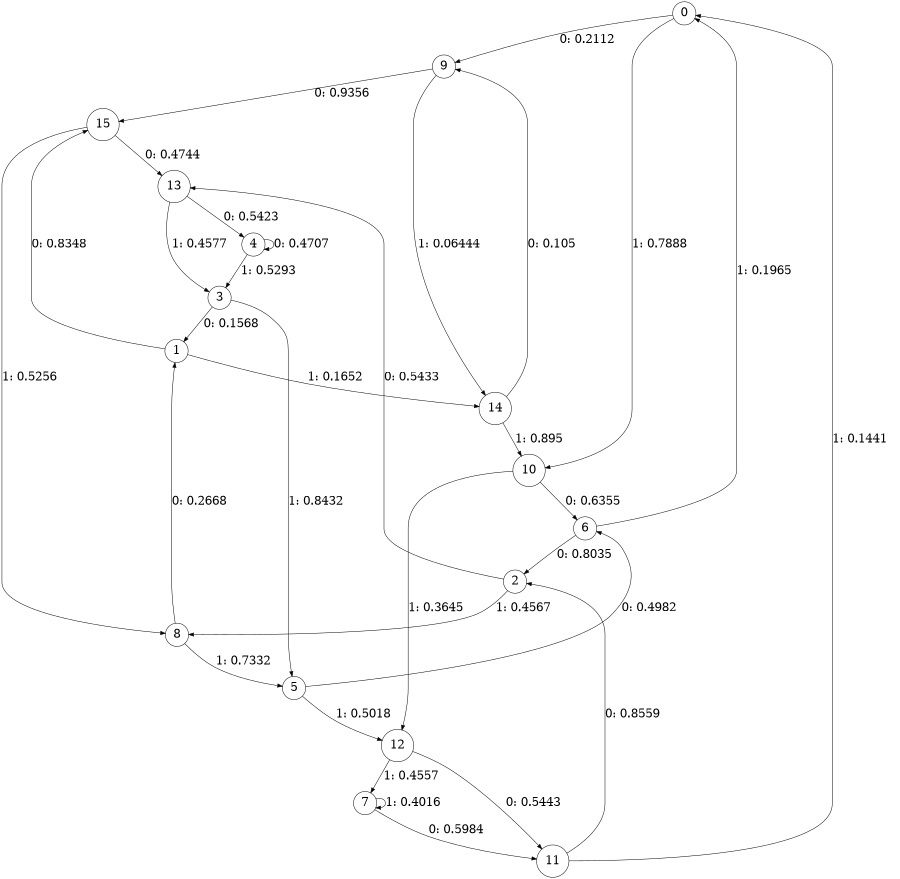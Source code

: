 digraph "ch11randomL4" {
size = "6,8.5";
ratio = "fill";
node [shape = circle];
node [fontsize = 24];
edge [fontsize = 24];
0 -> 9 [label = "0: 0.2112   "];
0 -> 10 [label = "1: 0.7888   "];
1 -> 15 [label = "0: 0.8348   "];
1 -> 14 [label = "1: 0.1652   "];
2 -> 13 [label = "0: 0.5433   "];
2 -> 8 [label = "1: 0.4567   "];
3 -> 1 [label = "0: 0.1568   "];
3 -> 5 [label = "1: 0.8432   "];
4 -> 4 [label = "0: 0.4707   "];
4 -> 3 [label = "1: 0.5293   "];
5 -> 6 [label = "0: 0.4982   "];
5 -> 12 [label = "1: 0.5018   "];
6 -> 2 [label = "0: 0.8035   "];
6 -> 0 [label = "1: 0.1965   "];
7 -> 11 [label = "0: 0.5984   "];
7 -> 7 [label = "1: 0.4016   "];
8 -> 1 [label = "0: 0.2668   "];
8 -> 5 [label = "1: 0.7332   "];
9 -> 15 [label = "0: 0.9356   "];
9 -> 14 [label = "1: 0.06444  "];
10 -> 6 [label = "0: 0.6355   "];
10 -> 12 [label = "1: 0.3645   "];
11 -> 2 [label = "0: 0.8559   "];
11 -> 0 [label = "1: 0.1441   "];
12 -> 11 [label = "0: 0.5443   "];
12 -> 7 [label = "1: 0.4557   "];
13 -> 4 [label = "0: 0.5423   "];
13 -> 3 [label = "1: 0.4577   "];
14 -> 9 [label = "0: 0.105    "];
14 -> 10 [label = "1: 0.895    "];
15 -> 13 [label = "0: 0.4744   "];
15 -> 8 [label = "1: 0.5256   "];
}